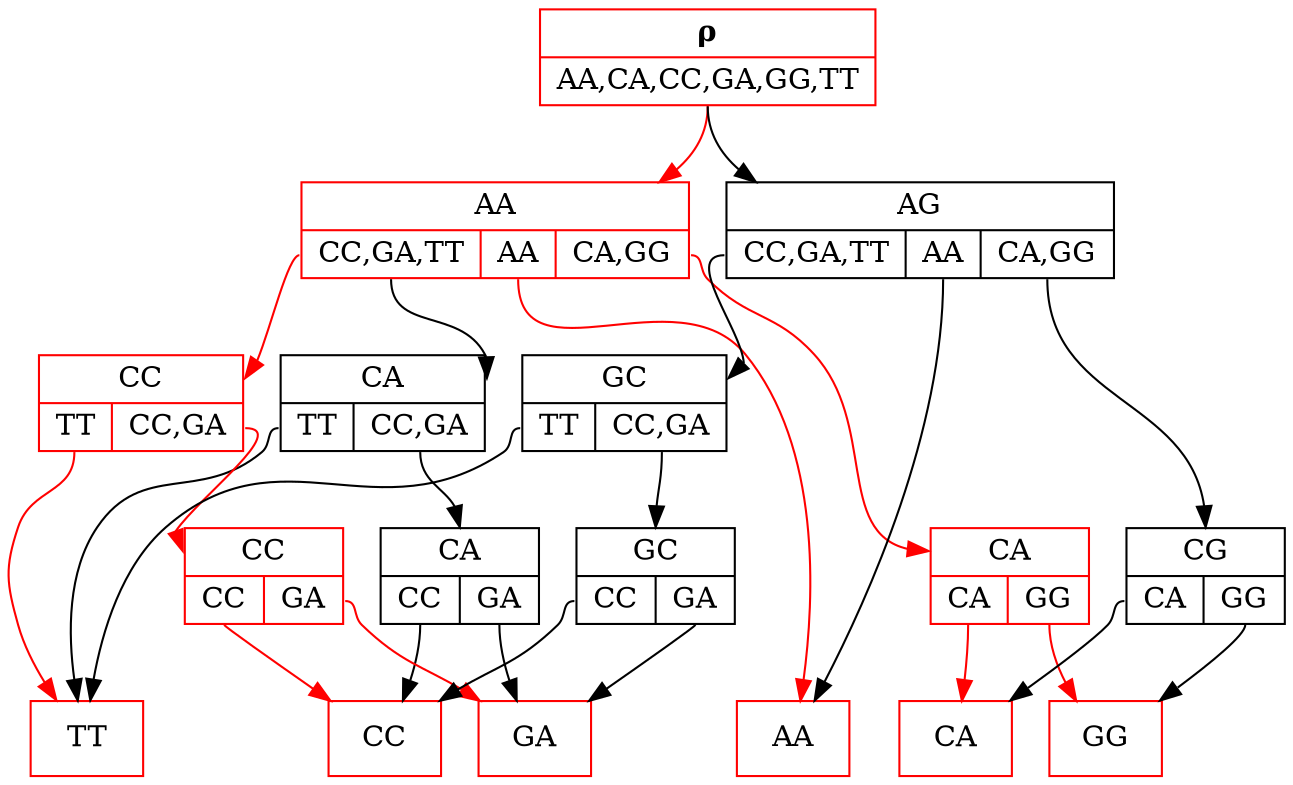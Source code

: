 digraph "labeled partition DAG" {
	node [shape=record]
	140056775453968 [color=red, label="<label> TT"]
	140056775453904 [color=red, label="<label> CC"]
	140056775451536 [color=red, label="<label> GA"]
	140056775454352 [label="{ <label> CA  |{<CC> CC|<GA> GA} }"]
	140056775454352:CC -> 140056775453904:label
	140056775454352:GA -> 140056775451536:label
	140056775451408 [label="{ <label> CA  |{<TT> TT|<CC,GA> CC,GA} }"]
	140056775451408:TT -> 140056775453968:label
	140056775451408:"CC,GA" -> 140056775454352:label
	140056775489296 [color=red, label="{ <label> CC  |{<CC> CC|<GA> GA} }"]
	140056775489296:CC -> 140056775453904:label [color=red]
	140056775489296:GA -> 140056775451536:label [color=red]
	140056775490320 [color=red, label="{ <label> CC  |{<TT> TT|<CC,GA> CC,GA} }"]
	140056775490320:TT -> 140056775453968:label [color=red]
	140056775490320:"CC,GA" -> 140056775489296:label [color=red]
	140056775453712 [color=red, label="<label> AA"]
	140056775490512 [color=red, label="<label> CA"]
	140056775490064 [color=red, label="<label> GG"]
	140056775491280 [color=red, label="{ <label> CA  |{<CA> CA|<GG> GG} }"]
	140056775491280:CA -> 140056775490512:label [color=red]
	140056775491280:GG -> 140056775490064:label [color=red]
	140056775487888 [color=red, label="{ <label> AA  |{<CC,GA,TT> CC,GA,TT|<AA> AA|<CA,GG> CA,GG} }"]
	140056775487888:"CC,GA,TT" -> 140056775451408:label
	140056775487888:"CC,GA,TT" -> 140056775490320:label [color=red]
	140056775487888:AA -> 140056775453712:label [color=red]
	140056775487888:"CA,GG" -> 140056775491280:label [color=red]
	140056775490768 [label="{ <label> GC  |{<CC> CC|<GA> GA} }"]
	140056775490768:CC -> 140056775453904:label
	140056775490768:GA -> 140056775451536:label
	140056775490832 [label="{ <label> GC  |{<TT> TT|<CC,GA> CC,GA} }"]
	140056775490832:TT -> 140056775453968:label
	140056775490832:"CC,GA" -> 140056775490768:label
	140056775490256 [label="{ <label> CG  |{<CA> CA|<GG> GG} }"]
	140056775490256:CA -> 140056775490512:label
	140056775490256:GG -> 140056775490064:label
	140056775490192 [label="{ <label> AG  |{<CC,GA,TT> CC,GA,TT|<AA> AA|<CA,GG> CA,GG} }"]
	140056775490192:"CC,GA,TT" -> 140056775490832:label
	140056775490192:AA -> 140056775453712:label
	140056775490192:"CA,GG" -> 140056775490256:label
	140056774695760 [color=red, label="{ <label> 𝛒 |{<AA,CA,CC,GA,GG,TT> AA,CA,CC,GA,GG,TT} }"]
    140056775490768 -> 140056775490512 [style=invis]
    140056775490768 -> 140056775453712 [style=invis]
    140056775490768 -> 140056775490064 [style=invis]
    140056774695760:"AA,CA,CC,GA,GG,TT":s -> 140056775490192
    140056774695760:"AA,CA,CC,GA,GG,TT":s -> 140056775487888 [color=red]
    140056775489296 -> 140056775453968 [style=invis]
}

